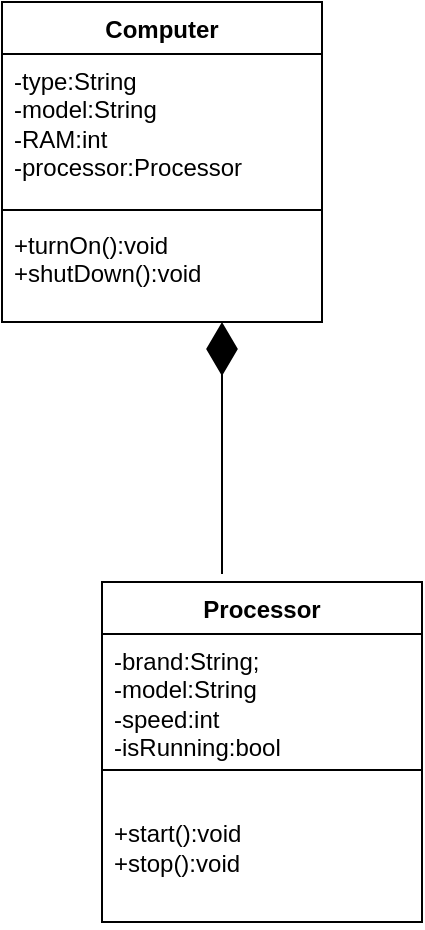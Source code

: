 <mxfile version="22.1.4" type="device">
  <diagram name="Strona-1" id="7UbR4goyFSCvJogLGe2F">
    <mxGraphModel dx="555" dy="669" grid="1" gridSize="10" guides="1" tooltips="1" connect="1" arrows="1" fold="1" page="1" pageScale="1" pageWidth="827" pageHeight="1169" math="0" shadow="0">
      <root>
        <mxCell id="0" />
        <mxCell id="1" parent="0" />
        <mxCell id="WqmA6WD7Ueza7fQNUgUJ-15" value="" style="endArrow=diamondThin;endFill=1;endSize=24;html=1;rounded=0;entryX=0.888;entryY=-0.014;entryDx=0;entryDy=0;entryPerimeter=0;" edge="1" parent="1">
          <mxGeometry width="160" relative="1" as="geometry">
            <mxPoint x="270" y="536" as="sourcePoint" />
            <mxPoint x="270.0" y="409.998" as="targetPoint" />
          </mxGeometry>
        </mxCell>
        <mxCell id="WqmA6WD7Ueza7fQNUgUJ-16" value="Processor" style="swimlane;fontStyle=1;align=center;verticalAlign=top;childLayout=stackLayout;horizontal=1;startSize=26;horizontalStack=0;resizeParent=1;resizeParentMax=0;resizeLast=0;collapsible=1;marginBottom=0;whiteSpace=wrap;html=1;" vertex="1" parent="1">
          <mxGeometry x="210" y="540" width="160" height="170" as="geometry" />
        </mxCell>
        <mxCell id="WqmA6WD7Ueza7fQNUgUJ-17" value="-brand:String;&lt;br&gt;-model:String&lt;br&gt;-speed:int&lt;br&gt;-isRunning:bool" style="text;strokeColor=none;fillColor=none;align=left;verticalAlign=top;spacingLeft=4;spacingRight=4;overflow=hidden;rotatable=0;points=[[0,0.5],[1,0.5]];portConstraint=eastwest;whiteSpace=wrap;html=1;" vertex="1" parent="WqmA6WD7Ueza7fQNUgUJ-16">
          <mxGeometry y="26" width="160" height="64" as="geometry" />
        </mxCell>
        <mxCell id="WqmA6WD7Ueza7fQNUgUJ-18" value="" style="line;strokeWidth=1;fillColor=none;align=left;verticalAlign=middle;spacingTop=-1;spacingLeft=3;spacingRight=3;rotatable=0;labelPosition=right;points=[];portConstraint=eastwest;strokeColor=inherit;" vertex="1" parent="WqmA6WD7Ueza7fQNUgUJ-16">
          <mxGeometry y="90" width="160" height="8" as="geometry" />
        </mxCell>
        <mxCell id="WqmA6WD7Ueza7fQNUgUJ-19" value="&lt;br&gt;+start():void&lt;br&gt;+stop():void&lt;br&gt;" style="text;strokeColor=none;fillColor=none;align=left;verticalAlign=top;spacingLeft=4;spacingRight=4;overflow=hidden;rotatable=0;points=[[0,0.5],[1,0.5]];portConstraint=eastwest;whiteSpace=wrap;html=1;" vertex="1" parent="WqmA6WD7Ueza7fQNUgUJ-16">
          <mxGeometry y="98" width="160" height="72" as="geometry" />
        </mxCell>
        <mxCell id="WqmA6WD7Ueza7fQNUgUJ-20" value="Computer" style="swimlane;fontStyle=1;align=center;verticalAlign=top;childLayout=stackLayout;horizontal=1;startSize=26;horizontalStack=0;resizeParent=1;resizeParentMax=0;resizeLast=0;collapsible=1;marginBottom=0;whiteSpace=wrap;html=1;" vertex="1" parent="1">
          <mxGeometry x="160" y="250" width="160" height="160" as="geometry" />
        </mxCell>
        <mxCell id="WqmA6WD7Ueza7fQNUgUJ-21" value="-type:String&lt;br&gt;-model:String&lt;br&gt;-RAM:int&lt;br&gt;-processor:Processor" style="text;strokeColor=none;fillColor=none;align=left;verticalAlign=top;spacingLeft=4;spacingRight=4;overflow=hidden;rotatable=0;points=[[0,0.5],[1,0.5]];portConstraint=eastwest;whiteSpace=wrap;html=1;" vertex="1" parent="WqmA6WD7Ueza7fQNUgUJ-20">
          <mxGeometry y="26" width="160" height="74" as="geometry" />
        </mxCell>
        <mxCell id="WqmA6WD7Ueza7fQNUgUJ-22" value="" style="line;strokeWidth=1;fillColor=none;align=left;verticalAlign=middle;spacingTop=-1;spacingLeft=3;spacingRight=3;rotatable=0;labelPosition=right;points=[];portConstraint=eastwest;strokeColor=inherit;" vertex="1" parent="WqmA6WD7Ueza7fQNUgUJ-20">
          <mxGeometry y="100" width="160" height="8" as="geometry" />
        </mxCell>
        <mxCell id="WqmA6WD7Ueza7fQNUgUJ-23" value="+turnOn():void&lt;br&gt;+shutDown():void" style="text;strokeColor=none;fillColor=none;align=left;verticalAlign=top;spacingLeft=4;spacingRight=4;overflow=hidden;rotatable=0;points=[[0,0.5],[1,0.5]];portConstraint=eastwest;whiteSpace=wrap;html=1;" vertex="1" parent="WqmA6WD7Ueza7fQNUgUJ-20">
          <mxGeometry y="108" width="160" height="52" as="geometry" />
        </mxCell>
      </root>
    </mxGraphModel>
  </diagram>
</mxfile>
